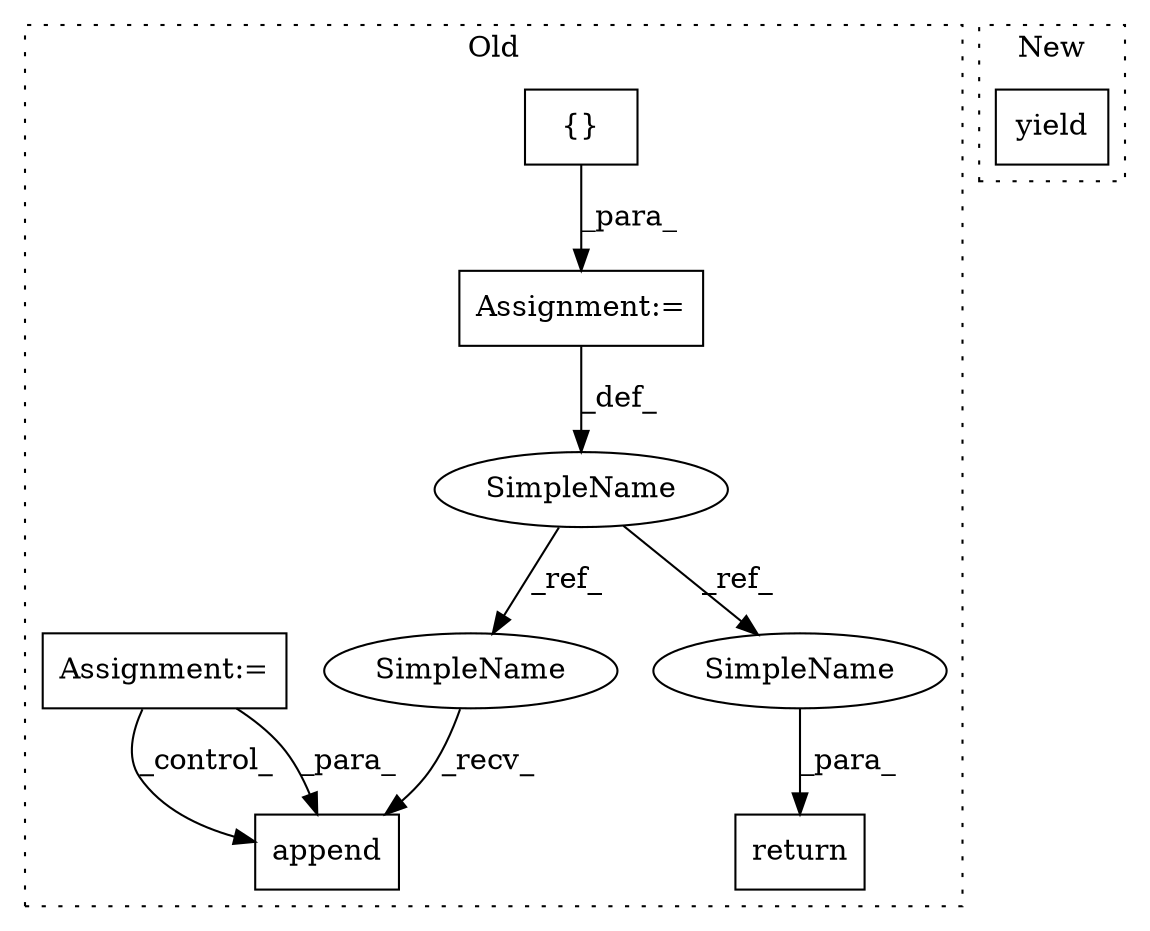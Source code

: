 digraph G {
subgraph cluster0 {
1 [label="append" a="32" s="431,439" l="7,1" shape="box"];
3 [label="Assignment:=" a="7" s="167" l="1" shape="box"];
4 [label="{}" a="4" s="177" l="2" shape="box"];
5 [label="return" a="41" s="460" l="7" shape="box"];
6 [label="SimpleName" a="42" s="164" l="3" shape="ellipse"];
7 [label="Assignment:=" a="7" s="117" l="2" shape="box"];
8 [label="SimpleName" a="42" s="467" l="3" shape="ellipse"];
9 [label="SimpleName" a="42" s="427" l="3" shape="ellipse"];
label = "Old";
style="dotted";
}
subgraph cluster1 {
2 [label="yield" a="112" s="557" l="7" shape="box"];
label = "New";
style="dotted";
}
3 -> 6 [label="_def_"];
4 -> 3 [label="_para_"];
6 -> 9 [label="_ref_"];
6 -> 8 [label="_ref_"];
7 -> 1 [label="_para_"];
7 -> 1 [label="_control_"];
8 -> 5 [label="_para_"];
9 -> 1 [label="_recv_"];
}